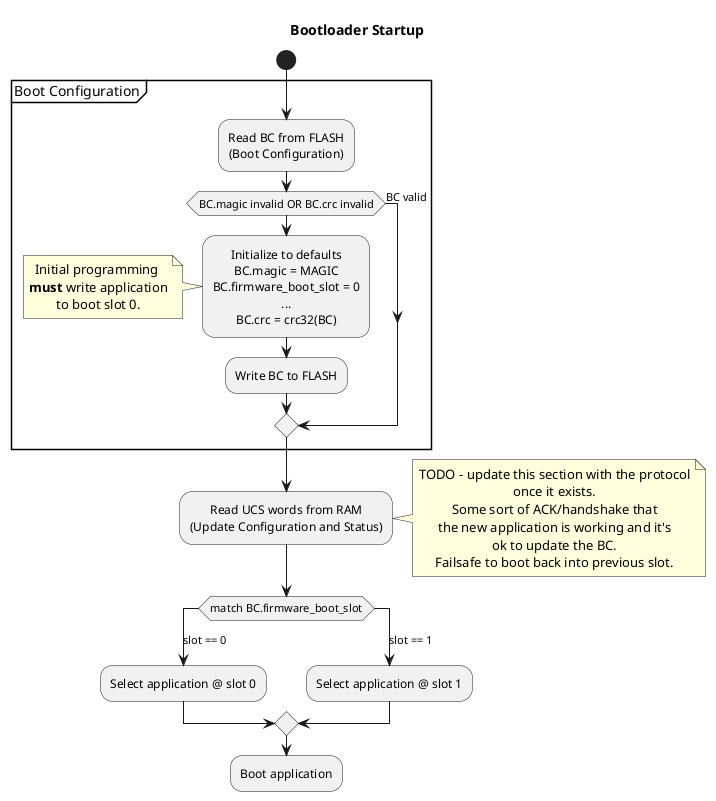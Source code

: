 @startuml

skinparam defaultTextAlignment center

title Bootloader Startup

start

group Boot Configuration
    :Read BC from FLASH
    (Boot Configuration);

    if (BC.magic invalid OR BC.crc invalid)
        :Initialize to defaults 
        BC.magic = MAGIC
        BC.firmware_boot_slot = 0
        ...
        BC.crc = crc32(BC);
        note left
            Initial programming 
            **must** write application
            to boot slot 0.
        end note
        :Write BC to FLASH;
    else (BC valid)
    endif
end group

:Read UCS words from RAM
(Update Configuration and Status);
note right
    TODO - update this section with the protocol
    once it exists.
    Some sort of ACK/handshake that
    the new application is working and it's
    ok to update the BC.
    Failsafe to boot back into previous slot.
end note

switch (match BC.firmware_boot_slot)
case (slot == 0)
:Select application @ slot 0;
case (slot == 1)
:Select application @ slot 1;
endswitch

:Boot application;

@enduml
